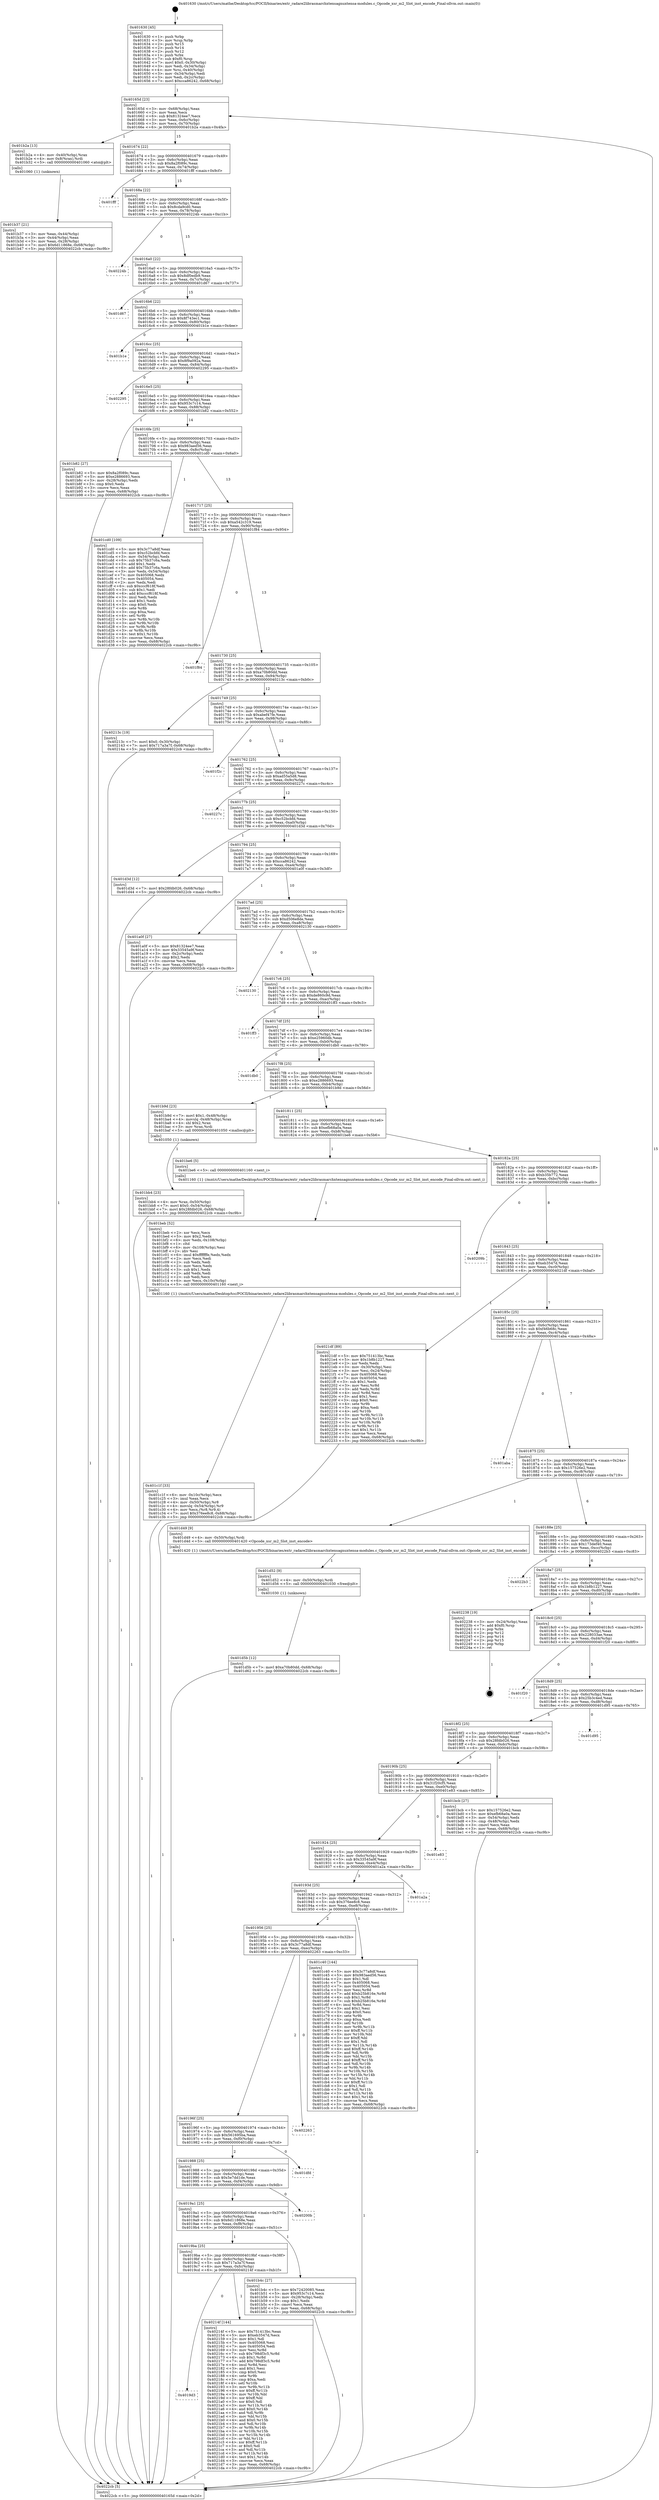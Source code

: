 digraph "0x401630" {
  label = "0x401630 (/mnt/c/Users/mathe/Desktop/tcc/POCII/binaries/extr_radare2librasmarchxtensagnuxtensa-modules.c_Opcode_xsr_m2_Slot_inst_encode_Final-ollvm.out::main(0))"
  labelloc = "t"
  node[shape=record]

  Entry [label="",width=0.3,height=0.3,shape=circle,fillcolor=black,style=filled]
  "0x40165d" [label="{
     0x40165d [23]\l
     | [instrs]\l
     &nbsp;&nbsp;0x40165d \<+3\>: mov -0x68(%rbp),%eax\l
     &nbsp;&nbsp;0x401660 \<+2\>: mov %eax,%ecx\l
     &nbsp;&nbsp;0x401662 \<+6\>: sub $0x81324ee7,%ecx\l
     &nbsp;&nbsp;0x401668 \<+3\>: mov %eax,-0x6c(%rbp)\l
     &nbsp;&nbsp;0x40166b \<+3\>: mov %ecx,-0x70(%rbp)\l
     &nbsp;&nbsp;0x40166e \<+6\>: je 0000000000401b2a \<main+0x4fa\>\l
  }"]
  "0x401b2a" [label="{
     0x401b2a [13]\l
     | [instrs]\l
     &nbsp;&nbsp;0x401b2a \<+4\>: mov -0x40(%rbp),%rax\l
     &nbsp;&nbsp;0x401b2e \<+4\>: mov 0x8(%rax),%rdi\l
     &nbsp;&nbsp;0x401b32 \<+5\>: call 0000000000401060 \<atoi@plt\>\l
     | [calls]\l
     &nbsp;&nbsp;0x401060 \{1\} (unknown)\l
  }"]
  "0x401674" [label="{
     0x401674 [22]\l
     | [instrs]\l
     &nbsp;&nbsp;0x401674 \<+5\>: jmp 0000000000401679 \<main+0x49\>\l
     &nbsp;&nbsp;0x401679 \<+3\>: mov -0x6c(%rbp),%eax\l
     &nbsp;&nbsp;0x40167c \<+5\>: sub $0x8a2f089c,%eax\l
     &nbsp;&nbsp;0x401681 \<+3\>: mov %eax,-0x74(%rbp)\l
     &nbsp;&nbsp;0x401684 \<+6\>: je 0000000000401fff \<main+0x9cf\>\l
  }"]
  Exit [label="",width=0.3,height=0.3,shape=circle,fillcolor=black,style=filled,peripheries=2]
  "0x401fff" [label="{
     0x401fff\l
  }", style=dashed]
  "0x40168a" [label="{
     0x40168a [22]\l
     | [instrs]\l
     &nbsp;&nbsp;0x40168a \<+5\>: jmp 000000000040168f \<main+0x5f\>\l
     &nbsp;&nbsp;0x40168f \<+3\>: mov -0x6c(%rbp),%eax\l
     &nbsp;&nbsp;0x401692 \<+5\>: sub $0x8cda9cd0,%eax\l
     &nbsp;&nbsp;0x401697 \<+3\>: mov %eax,-0x78(%rbp)\l
     &nbsp;&nbsp;0x40169a \<+6\>: je 000000000040224b \<main+0xc1b\>\l
  }"]
  "0x4019d3" [label="{
     0x4019d3\l
  }", style=dashed]
  "0x40224b" [label="{
     0x40224b\l
  }", style=dashed]
  "0x4016a0" [label="{
     0x4016a0 [22]\l
     | [instrs]\l
     &nbsp;&nbsp;0x4016a0 \<+5\>: jmp 00000000004016a5 \<main+0x75\>\l
     &nbsp;&nbsp;0x4016a5 \<+3\>: mov -0x6c(%rbp),%eax\l
     &nbsp;&nbsp;0x4016a8 \<+5\>: sub $0x8df0edb9,%eax\l
     &nbsp;&nbsp;0x4016ad \<+3\>: mov %eax,-0x7c(%rbp)\l
     &nbsp;&nbsp;0x4016b0 \<+6\>: je 0000000000401d67 \<main+0x737\>\l
  }"]
  "0x40214f" [label="{
     0x40214f [144]\l
     | [instrs]\l
     &nbsp;&nbsp;0x40214f \<+5\>: mov $0x751413bc,%eax\l
     &nbsp;&nbsp;0x402154 \<+5\>: mov $0xeb3547d,%ecx\l
     &nbsp;&nbsp;0x402159 \<+2\>: mov $0x1,%dl\l
     &nbsp;&nbsp;0x40215b \<+7\>: mov 0x405068,%esi\l
     &nbsp;&nbsp;0x402162 \<+7\>: mov 0x405054,%edi\l
     &nbsp;&nbsp;0x402169 \<+3\>: mov %esi,%r8d\l
     &nbsp;&nbsp;0x40216c \<+7\>: sub $0x798df3c5,%r8d\l
     &nbsp;&nbsp;0x402173 \<+4\>: sub $0x1,%r8d\l
     &nbsp;&nbsp;0x402177 \<+7\>: add $0x798df3c5,%r8d\l
     &nbsp;&nbsp;0x40217e \<+4\>: imul %r8d,%esi\l
     &nbsp;&nbsp;0x402182 \<+3\>: and $0x1,%esi\l
     &nbsp;&nbsp;0x402185 \<+3\>: cmp $0x0,%esi\l
     &nbsp;&nbsp;0x402188 \<+4\>: sete %r9b\l
     &nbsp;&nbsp;0x40218c \<+3\>: cmp $0xa,%edi\l
     &nbsp;&nbsp;0x40218f \<+4\>: setl %r10b\l
     &nbsp;&nbsp;0x402193 \<+3\>: mov %r9b,%r11b\l
     &nbsp;&nbsp;0x402196 \<+4\>: xor $0xff,%r11b\l
     &nbsp;&nbsp;0x40219a \<+3\>: mov %r10b,%bl\l
     &nbsp;&nbsp;0x40219d \<+3\>: xor $0xff,%bl\l
     &nbsp;&nbsp;0x4021a0 \<+3\>: xor $0x0,%dl\l
     &nbsp;&nbsp;0x4021a3 \<+3\>: mov %r11b,%r14b\l
     &nbsp;&nbsp;0x4021a6 \<+4\>: and $0x0,%r14b\l
     &nbsp;&nbsp;0x4021aa \<+3\>: and %dl,%r9b\l
     &nbsp;&nbsp;0x4021ad \<+3\>: mov %bl,%r15b\l
     &nbsp;&nbsp;0x4021b0 \<+4\>: and $0x0,%r15b\l
     &nbsp;&nbsp;0x4021b4 \<+3\>: and %dl,%r10b\l
     &nbsp;&nbsp;0x4021b7 \<+3\>: or %r9b,%r14b\l
     &nbsp;&nbsp;0x4021ba \<+3\>: or %r10b,%r15b\l
     &nbsp;&nbsp;0x4021bd \<+3\>: xor %r15b,%r14b\l
     &nbsp;&nbsp;0x4021c0 \<+3\>: or %bl,%r11b\l
     &nbsp;&nbsp;0x4021c3 \<+4\>: xor $0xff,%r11b\l
     &nbsp;&nbsp;0x4021c7 \<+3\>: or $0x0,%dl\l
     &nbsp;&nbsp;0x4021ca \<+3\>: and %dl,%r11b\l
     &nbsp;&nbsp;0x4021cd \<+3\>: or %r11b,%r14b\l
     &nbsp;&nbsp;0x4021d0 \<+4\>: test $0x1,%r14b\l
     &nbsp;&nbsp;0x4021d4 \<+3\>: cmovne %ecx,%eax\l
     &nbsp;&nbsp;0x4021d7 \<+3\>: mov %eax,-0x68(%rbp)\l
     &nbsp;&nbsp;0x4021da \<+5\>: jmp 00000000004022cb \<main+0xc9b\>\l
  }"]
  "0x401d67" [label="{
     0x401d67\l
  }", style=dashed]
  "0x4016b6" [label="{
     0x4016b6 [22]\l
     | [instrs]\l
     &nbsp;&nbsp;0x4016b6 \<+5\>: jmp 00000000004016bb \<main+0x8b\>\l
     &nbsp;&nbsp;0x4016bb \<+3\>: mov -0x6c(%rbp),%eax\l
     &nbsp;&nbsp;0x4016be \<+5\>: sub $0x8f743ec1,%eax\l
     &nbsp;&nbsp;0x4016c3 \<+3\>: mov %eax,-0x80(%rbp)\l
     &nbsp;&nbsp;0x4016c6 \<+6\>: je 0000000000401b1e \<main+0x4ee\>\l
  }"]
  "0x401d5b" [label="{
     0x401d5b [12]\l
     | [instrs]\l
     &nbsp;&nbsp;0x401d5b \<+7\>: movl $0xa70b80dd,-0x68(%rbp)\l
     &nbsp;&nbsp;0x401d62 \<+5\>: jmp 00000000004022cb \<main+0xc9b\>\l
  }"]
  "0x401b1e" [label="{
     0x401b1e\l
  }", style=dashed]
  "0x4016cc" [label="{
     0x4016cc [25]\l
     | [instrs]\l
     &nbsp;&nbsp;0x4016cc \<+5\>: jmp 00000000004016d1 \<main+0xa1\>\l
     &nbsp;&nbsp;0x4016d1 \<+3\>: mov -0x6c(%rbp),%eax\l
     &nbsp;&nbsp;0x4016d4 \<+5\>: sub $0x8f9a092a,%eax\l
     &nbsp;&nbsp;0x4016d9 \<+6\>: mov %eax,-0x84(%rbp)\l
     &nbsp;&nbsp;0x4016df \<+6\>: je 0000000000402295 \<main+0xc65\>\l
  }"]
  "0x401d52" [label="{
     0x401d52 [9]\l
     | [instrs]\l
     &nbsp;&nbsp;0x401d52 \<+4\>: mov -0x50(%rbp),%rdi\l
     &nbsp;&nbsp;0x401d56 \<+5\>: call 0000000000401030 \<free@plt\>\l
     | [calls]\l
     &nbsp;&nbsp;0x401030 \{1\} (unknown)\l
  }"]
  "0x402295" [label="{
     0x402295\l
  }", style=dashed]
  "0x4016e5" [label="{
     0x4016e5 [25]\l
     | [instrs]\l
     &nbsp;&nbsp;0x4016e5 \<+5\>: jmp 00000000004016ea \<main+0xba\>\l
     &nbsp;&nbsp;0x4016ea \<+3\>: mov -0x6c(%rbp),%eax\l
     &nbsp;&nbsp;0x4016ed \<+5\>: sub $0x953c7c14,%eax\l
     &nbsp;&nbsp;0x4016f2 \<+6\>: mov %eax,-0x88(%rbp)\l
     &nbsp;&nbsp;0x4016f8 \<+6\>: je 0000000000401b82 \<main+0x552\>\l
  }"]
  "0x401c1f" [label="{
     0x401c1f [33]\l
     | [instrs]\l
     &nbsp;&nbsp;0x401c1f \<+6\>: mov -0x10c(%rbp),%ecx\l
     &nbsp;&nbsp;0x401c25 \<+3\>: imul %eax,%ecx\l
     &nbsp;&nbsp;0x401c28 \<+4\>: mov -0x50(%rbp),%r8\l
     &nbsp;&nbsp;0x401c2c \<+4\>: movslq -0x54(%rbp),%r9\l
     &nbsp;&nbsp;0x401c30 \<+4\>: mov %ecx,(%r8,%r9,4)\l
     &nbsp;&nbsp;0x401c34 \<+7\>: movl $0x376ee8c8,-0x68(%rbp)\l
     &nbsp;&nbsp;0x401c3b \<+5\>: jmp 00000000004022cb \<main+0xc9b\>\l
  }"]
  "0x401b82" [label="{
     0x401b82 [27]\l
     | [instrs]\l
     &nbsp;&nbsp;0x401b82 \<+5\>: mov $0x8a2f089c,%eax\l
     &nbsp;&nbsp;0x401b87 \<+5\>: mov $0xe2886693,%ecx\l
     &nbsp;&nbsp;0x401b8c \<+3\>: mov -0x28(%rbp),%edx\l
     &nbsp;&nbsp;0x401b8f \<+3\>: cmp $0x0,%edx\l
     &nbsp;&nbsp;0x401b92 \<+3\>: cmove %ecx,%eax\l
     &nbsp;&nbsp;0x401b95 \<+3\>: mov %eax,-0x68(%rbp)\l
     &nbsp;&nbsp;0x401b98 \<+5\>: jmp 00000000004022cb \<main+0xc9b\>\l
  }"]
  "0x4016fe" [label="{
     0x4016fe [25]\l
     | [instrs]\l
     &nbsp;&nbsp;0x4016fe \<+5\>: jmp 0000000000401703 \<main+0xd3\>\l
     &nbsp;&nbsp;0x401703 \<+3\>: mov -0x6c(%rbp),%eax\l
     &nbsp;&nbsp;0x401706 \<+5\>: sub $0x983aed56,%eax\l
     &nbsp;&nbsp;0x40170b \<+6\>: mov %eax,-0x8c(%rbp)\l
     &nbsp;&nbsp;0x401711 \<+6\>: je 0000000000401cd0 \<main+0x6a0\>\l
  }"]
  "0x401beb" [label="{
     0x401beb [52]\l
     | [instrs]\l
     &nbsp;&nbsp;0x401beb \<+2\>: xor %ecx,%ecx\l
     &nbsp;&nbsp;0x401bed \<+5\>: mov $0x2,%edx\l
     &nbsp;&nbsp;0x401bf2 \<+6\>: mov %edx,-0x108(%rbp)\l
     &nbsp;&nbsp;0x401bf8 \<+1\>: cltd\l
     &nbsp;&nbsp;0x401bf9 \<+6\>: mov -0x108(%rbp),%esi\l
     &nbsp;&nbsp;0x401bff \<+2\>: idiv %esi\l
     &nbsp;&nbsp;0x401c01 \<+6\>: imul $0xfffffffe,%edx,%edx\l
     &nbsp;&nbsp;0x401c07 \<+2\>: mov %ecx,%edi\l
     &nbsp;&nbsp;0x401c09 \<+2\>: sub %edx,%edi\l
     &nbsp;&nbsp;0x401c0b \<+2\>: mov %ecx,%edx\l
     &nbsp;&nbsp;0x401c0d \<+3\>: sub $0x1,%edx\l
     &nbsp;&nbsp;0x401c10 \<+2\>: add %edx,%edi\l
     &nbsp;&nbsp;0x401c12 \<+2\>: sub %edi,%ecx\l
     &nbsp;&nbsp;0x401c14 \<+6\>: mov %ecx,-0x10c(%rbp)\l
     &nbsp;&nbsp;0x401c1a \<+5\>: call 0000000000401160 \<next_i\>\l
     | [calls]\l
     &nbsp;&nbsp;0x401160 \{1\} (/mnt/c/Users/mathe/Desktop/tcc/POCII/binaries/extr_radare2librasmarchxtensagnuxtensa-modules.c_Opcode_xsr_m2_Slot_inst_encode_Final-ollvm.out::next_i)\l
  }"]
  "0x401cd0" [label="{
     0x401cd0 [109]\l
     | [instrs]\l
     &nbsp;&nbsp;0x401cd0 \<+5\>: mov $0x3c77a8df,%eax\l
     &nbsp;&nbsp;0x401cd5 \<+5\>: mov $0xc52bcbfd,%ecx\l
     &nbsp;&nbsp;0x401cda \<+3\>: mov -0x54(%rbp),%edx\l
     &nbsp;&nbsp;0x401cdd \<+6\>: sub $0x75b37c6a,%edx\l
     &nbsp;&nbsp;0x401ce3 \<+3\>: add $0x1,%edx\l
     &nbsp;&nbsp;0x401ce6 \<+6\>: add $0x75b37c6a,%edx\l
     &nbsp;&nbsp;0x401cec \<+3\>: mov %edx,-0x54(%rbp)\l
     &nbsp;&nbsp;0x401cef \<+7\>: mov 0x405068,%edx\l
     &nbsp;&nbsp;0x401cf6 \<+7\>: mov 0x405054,%esi\l
     &nbsp;&nbsp;0x401cfd \<+2\>: mov %edx,%edi\l
     &nbsp;&nbsp;0x401cff \<+6\>: sub $0xcccf618f,%edi\l
     &nbsp;&nbsp;0x401d05 \<+3\>: sub $0x1,%edi\l
     &nbsp;&nbsp;0x401d08 \<+6\>: add $0xcccf618f,%edi\l
     &nbsp;&nbsp;0x401d0e \<+3\>: imul %edi,%edx\l
     &nbsp;&nbsp;0x401d11 \<+3\>: and $0x1,%edx\l
     &nbsp;&nbsp;0x401d14 \<+3\>: cmp $0x0,%edx\l
     &nbsp;&nbsp;0x401d17 \<+4\>: sete %r8b\l
     &nbsp;&nbsp;0x401d1b \<+3\>: cmp $0xa,%esi\l
     &nbsp;&nbsp;0x401d1e \<+4\>: setl %r9b\l
     &nbsp;&nbsp;0x401d22 \<+3\>: mov %r8b,%r10b\l
     &nbsp;&nbsp;0x401d25 \<+3\>: and %r9b,%r10b\l
     &nbsp;&nbsp;0x401d28 \<+3\>: xor %r9b,%r8b\l
     &nbsp;&nbsp;0x401d2b \<+3\>: or %r8b,%r10b\l
     &nbsp;&nbsp;0x401d2e \<+4\>: test $0x1,%r10b\l
     &nbsp;&nbsp;0x401d32 \<+3\>: cmovne %ecx,%eax\l
     &nbsp;&nbsp;0x401d35 \<+3\>: mov %eax,-0x68(%rbp)\l
     &nbsp;&nbsp;0x401d38 \<+5\>: jmp 00000000004022cb \<main+0xc9b\>\l
  }"]
  "0x401717" [label="{
     0x401717 [25]\l
     | [instrs]\l
     &nbsp;&nbsp;0x401717 \<+5\>: jmp 000000000040171c \<main+0xec\>\l
     &nbsp;&nbsp;0x40171c \<+3\>: mov -0x6c(%rbp),%eax\l
     &nbsp;&nbsp;0x40171f \<+5\>: sub $0xa542c319,%eax\l
     &nbsp;&nbsp;0x401724 \<+6\>: mov %eax,-0x90(%rbp)\l
     &nbsp;&nbsp;0x40172a \<+6\>: je 0000000000401f84 \<main+0x954\>\l
  }"]
  "0x401bb4" [label="{
     0x401bb4 [23]\l
     | [instrs]\l
     &nbsp;&nbsp;0x401bb4 \<+4\>: mov %rax,-0x50(%rbp)\l
     &nbsp;&nbsp;0x401bb8 \<+7\>: movl $0x0,-0x54(%rbp)\l
     &nbsp;&nbsp;0x401bbf \<+7\>: movl $0x28fdb026,-0x68(%rbp)\l
     &nbsp;&nbsp;0x401bc6 \<+5\>: jmp 00000000004022cb \<main+0xc9b\>\l
  }"]
  "0x401f84" [label="{
     0x401f84\l
  }", style=dashed]
  "0x401730" [label="{
     0x401730 [25]\l
     | [instrs]\l
     &nbsp;&nbsp;0x401730 \<+5\>: jmp 0000000000401735 \<main+0x105\>\l
     &nbsp;&nbsp;0x401735 \<+3\>: mov -0x6c(%rbp),%eax\l
     &nbsp;&nbsp;0x401738 \<+5\>: sub $0xa70b80dd,%eax\l
     &nbsp;&nbsp;0x40173d \<+6\>: mov %eax,-0x94(%rbp)\l
     &nbsp;&nbsp;0x401743 \<+6\>: je 000000000040213c \<main+0xb0c\>\l
  }"]
  "0x4019ba" [label="{
     0x4019ba [25]\l
     | [instrs]\l
     &nbsp;&nbsp;0x4019ba \<+5\>: jmp 00000000004019bf \<main+0x38f\>\l
     &nbsp;&nbsp;0x4019bf \<+3\>: mov -0x6c(%rbp),%eax\l
     &nbsp;&nbsp;0x4019c2 \<+5\>: sub $0x717a3a7f,%eax\l
     &nbsp;&nbsp;0x4019c7 \<+6\>: mov %eax,-0xfc(%rbp)\l
     &nbsp;&nbsp;0x4019cd \<+6\>: je 000000000040214f \<main+0xb1f\>\l
  }"]
  "0x40213c" [label="{
     0x40213c [19]\l
     | [instrs]\l
     &nbsp;&nbsp;0x40213c \<+7\>: movl $0x0,-0x30(%rbp)\l
     &nbsp;&nbsp;0x402143 \<+7\>: movl $0x717a3a7f,-0x68(%rbp)\l
     &nbsp;&nbsp;0x40214a \<+5\>: jmp 00000000004022cb \<main+0xc9b\>\l
  }"]
  "0x401749" [label="{
     0x401749 [25]\l
     | [instrs]\l
     &nbsp;&nbsp;0x401749 \<+5\>: jmp 000000000040174e \<main+0x11e\>\l
     &nbsp;&nbsp;0x40174e \<+3\>: mov -0x6c(%rbp),%eax\l
     &nbsp;&nbsp;0x401751 \<+5\>: sub $0xabef47fe,%eax\l
     &nbsp;&nbsp;0x401756 \<+6\>: mov %eax,-0x98(%rbp)\l
     &nbsp;&nbsp;0x40175c \<+6\>: je 0000000000401f2c \<main+0x8fc\>\l
  }"]
  "0x401b4c" [label="{
     0x401b4c [27]\l
     | [instrs]\l
     &nbsp;&nbsp;0x401b4c \<+5\>: mov $0x72420085,%eax\l
     &nbsp;&nbsp;0x401b51 \<+5\>: mov $0x953c7c14,%ecx\l
     &nbsp;&nbsp;0x401b56 \<+3\>: mov -0x28(%rbp),%edx\l
     &nbsp;&nbsp;0x401b59 \<+3\>: cmp $0x1,%edx\l
     &nbsp;&nbsp;0x401b5c \<+3\>: cmovl %ecx,%eax\l
     &nbsp;&nbsp;0x401b5f \<+3\>: mov %eax,-0x68(%rbp)\l
     &nbsp;&nbsp;0x401b62 \<+5\>: jmp 00000000004022cb \<main+0xc9b\>\l
  }"]
  "0x401f2c" [label="{
     0x401f2c\l
  }", style=dashed]
  "0x401762" [label="{
     0x401762 [25]\l
     | [instrs]\l
     &nbsp;&nbsp;0x401762 \<+5\>: jmp 0000000000401767 \<main+0x137\>\l
     &nbsp;&nbsp;0x401767 \<+3\>: mov -0x6c(%rbp),%eax\l
     &nbsp;&nbsp;0x40176a \<+5\>: sub $0xad55a5d8,%eax\l
     &nbsp;&nbsp;0x40176f \<+6\>: mov %eax,-0x9c(%rbp)\l
     &nbsp;&nbsp;0x401775 \<+6\>: je 000000000040227c \<main+0xc4c\>\l
  }"]
  "0x4019a1" [label="{
     0x4019a1 [25]\l
     | [instrs]\l
     &nbsp;&nbsp;0x4019a1 \<+5\>: jmp 00000000004019a6 \<main+0x376\>\l
     &nbsp;&nbsp;0x4019a6 \<+3\>: mov -0x6c(%rbp),%eax\l
     &nbsp;&nbsp;0x4019a9 \<+5\>: sub $0x6d11868e,%eax\l
     &nbsp;&nbsp;0x4019ae \<+6\>: mov %eax,-0xf8(%rbp)\l
     &nbsp;&nbsp;0x4019b4 \<+6\>: je 0000000000401b4c \<main+0x51c\>\l
  }"]
  "0x40227c" [label="{
     0x40227c\l
  }", style=dashed]
  "0x40177b" [label="{
     0x40177b [25]\l
     | [instrs]\l
     &nbsp;&nbsp;0x40177b \<+5\>: jmp 0000000000401780 \<main+0x150\>\l
     &nbsp;&nbsp;0x401780 \<+3\>: mov -0x6c(%rbp),%eax\l
     &nbsp;&nbsp;0x401783 \<+5\>: sub $0xc52bcbfd,%eax\l
     &nbsp;&nbsp;0x401788 \<+6\>: mov %eax,-0xa0(%rbp)\l
     &nbsp;&nbsp;0x40178e \<+6\>: je 0000000000401d3d \<main+0x70d\>\l
  }"]
  "0x40200b" [label="{
     0x40200b\l
  }", style=dashed]
  "0x401d3d" [label="{
     0x401d3d [12]\l
     | [instrs]\l
     &nbsp;&nbsp;0x401d3d \<+7\>: movl $0x28fdb026,-0x68(%rbp)\l
     &nbsp;&nbsp;0x401d44 \<+5\>: jmp 00000000004022cb \<main+0xc9b\>\l
  }"]
  "0x401794" [label="{
     0x401794 [25]\l
     | [instrs]\l
     &nbsp;&nbsp;0x401794 \<+5\>: jmp 0000000000401799 \<main+0x169\>\l
     &nbsp;&nbsp;0x401799 \<+3\>: mov -0x6c(%rbp),%eax\l
     &nbsp;&nbsp;0x40179c \<+5\>: sub $0xcca86242,%eax\l
     &nbsp;&nbsp;0x4017a1 \<+6\>: mov %eax,-0xa4(%rbp)\l
     &nbsp;&nbsp;0x4017a7 \<+6\>: je 0000000000401a0f \<main+0x3df\>\l
  }"]
  "0x401988" [label="{
     0x401988 [25]\l
     | [instrs]\l
     &nbsp;&nbsp;0x401988 \<+5\>: jmp 000000000040198d \<main+0x35d\>\l
     &nbsp;&nbsp;0x40198d \<+3\>: mov -0x6c(%rbp),%eax\l
     &nbsp;&nbsp;0x401990 \<+5\>: sub $0x5e7dd1de,%eax\l
     &nbsp;&nbsp;0x401995 \<+6\>: mov %eax,-0xf4(%rbp)\l
     &nbsp;&nbsp;0x40199b \<+6\>: je 000000000040200b \<main+0x9db\>\l
  }"]
  "0x401a0f" [label="{
     0x401a0f [27]\l
     | [instrs]\l
     &nbsp;&nbsp;0x401a0f \<+5\>: mov $0x81324ee7,%eax\l
     &nbsp;&nbsp;0x401a14 \<+5\>: mov $0x33545a9f,%ecx\l
     &nbsp;&nbsp;0x401a19 \<+3\>: mov -0x2c(%rbp),%edx\l
     &nbsp;&nbsp;0x401a1c \<+3\>: cmp $0x2,%edx\l
     &nbsp;&nbsp;0x401a1f \<+3\>: cmovne %ecx,%eax\l
     &nbsp;&nbsp;0x401a22 \<+3\>: mov %eax,-0x68(%rbp)\l
     &nbsp;&nbsp;0x401a25 \<+5\>: jmp 00000000004022cb \<main+0xc9b\>\l
  }"]
  "0x4017ad" [label="{
     0x4017ad [25]\l
     | [instrs]\l
     &nbsp;&nbsp;0x4017ad \<+5\>: jmp 00000000004017b2 \<main+0x182\>\l
     &nbsp;&nbsp;0x4017b2 \<+3\>: mov -0x6c(%rbp),%eax\l
     &nbsp;&nbsp;0x4017b5 \<+5\>: sub $0xd506e8de,%eax\l
     &nbsp;&nbsp;0x4017ba \<+6\>: mov %eax,-0xa8(%rbp)\l
     &nbsp;&nbsp;0x4017c0 \<+6\>: je 0000000000402130 \<main+0xb00\>\l
  }"]
  "0x4022cb" [label="{
     0x4022cb [5]\l
     | [instrs]\l
     &nbsp;&nbsp;0x4022cb \<+5\>: jmp 000000000040165d \<main+0x2d\>\l
  }"]
  "0x401630" [label="{
     0x401630 [45]\l
     | [instrs]\l
     &nbsp;&nbsp;0x401630 \<+1\>: push %rbp\l
     &nbsp;&nbsp;0x401631 \<+3\>: mov %rsp,%rbp\l
     &nbsp;&nbsp;0x401634 \<+2\>: push %r15\l
     &nbsp;&nbsp;0x401636 \<+2\>: push %r14\l
     &nbsp;&nbsp;0x401638 \<+2\>: push %r12\l
     &nbsp;&nbsp;0x40163a \<+1\>: push %rbx\l
     &nbsp;&nbsp;0x40163b \<+7\>: sub $0xf0,%rsp\l
     &nbsp;&nbsp;0x401642 \<+7\>: movl $0x0,-0x30(%rbp)\l
     &nbsp;&nbsp;0x401649 \<+3\>: mov %edi,-0x34(%rbp)\l
     &nbsp;&nbsp;0x40164c \<+4\>: mov %rsi,-0x40(%rbp)\l
     &nbsp;&nbsp;0x401650 \<+3\>: mov -0x34(%rbp),%edi\l
     &nbsp;&nbsp;0x401653 \<+3\>: mov %edi,-0x2c(%rbp)\l
     &nbsp;&nbsp;0x401656 \<+7\>: movl $0xcca86242,-0x68(%rbp)\l
  }"]
  "0x401b37" [label="{
     0x401b37 [21]\l
     | [instrs]\l
     &nbsp;&nbsp;0x401b37 \<+3\>: mov %eax,-0x44(%rbp)\l
     &nbsp;&nbsp;0x401b3a \<+3\>: mov -0x44(%rbp),%eax\l
     &nbsp;&nbsp;0x401b3d \<+3\>: mov %eax,-0x28(%rbp)\l
     &nbsp;&nbsp;0x401b40 \<+7\>: movl $0x6d11868e,-0x68(%rbp)\l
     &nbsp;&nbsp;0x401b47 \<+5\>: jmp 00000000004022cb \<main+0xc9b\>\l
  }"]
  "0x401dfd" [label="{
     0x401dfd\l
  }", style=dashed]
  "0x402130" [label="{
     0x402130\l
  }", style=dashed]
  "0x4017c6" [label="{
     0x4017c6 [25]\l
     | [instrs]\l
     &nbsp;&nbsp;0x4017c6 \<+5\>: jmp 00000000004017cb \<main+0x19b\>\l
     &nbsp;&nbsp;0x4017cb \<+3\>: mov -0x6c(%rbp),%eax\l
     &nbsp;&nbsp;0x4017ce \<+5\>: sub $0xde860c9d,%eax\l
     &nbsp;&nbsp;0x4017d3 \<+6\>: mov %eax,-0xac(%rbp)\l
     &nbsp;&nbsp;0x4017d9 \<+6\>: je 0000000000401ff3 \<main+0x9c3\>\l
  }"]
  "0x40196f" [label="{
     0x40196f [25]\l
     | [instrs]\l
     &nbsp;&nbsp;0x40196f \<+5\>: jmp 0000000000401974 \<main+0x344\>\l
     &nbsp;&nbsp;0x401974 \<+3\>: mov -0x6c(%rbp),%eax\l
     &nbsp;&nbsp;0x401977 \<+5\>: sub $0x561695ba,%eax\l
     &nbsp;&nbsp;0x40197c \<+6\>: mov %eax,-0xf0(%rbp)\l
     &nbsp;&nbsp;0x401982 \<+6\>: je 0000000000401dfd \<main+0x7cd\>\l
  }"]
  "0x401ff3" [label="{
     0x401ff3\l
  }", style=dashed]
  "0x4017df" [label="{
     0x4017df [25]\l
     | [instrs]\l
     &nbsp;&nbsp;0x4017df \<+5\>: jmp 00000000004017e4 \<main+0x1b4\>\l
     &nbsp;&nbsp;0x4017e4 \<+3\>: mov -0x6c(%rbp),%eax\l
     &nbsp;&nbsp;0x4017e7 \<+5\>: sub $0xe25960db,%eax\l
     &nbsp;&nbsp;0x4017ec \<+6\>: mov %eax,-0xb0(%rbp)\l
     &nbsp;&nbsp;0x4017f2 \<+6\>: je 0000000000401db0 \<main+0x780\>\l
  }"]
  "0x402263" [label="{
     0x402263\l
  }", style=dashed]
  "0x401db0" [label="{
     0x401db0\l
  }", style=dashed]
  "0x4017f8" [label="{
     0x4017f8 [25]\l
     | [instrs]\l
     &nbsp;&nbsp;0x4017f8 \<+5\>: jmp 00000000004017fd \<main+0x1cd\>\l
     &nbsp;&nbsp;0x4017fd \<+3\>: mov -0x6c(%rbp),%eax\l
     &nbsp;&nbsp;0x401800 \<+5\>: sub $0xe2886693,%eax\l
     &nbsp;&nbsp;0x401805 \<+6\>: mov %eax,-0xb4(%rbp)\l
     &nbsp;&nbsp;0x40180b \<+6\>: je 0000000000401b9d \<main+0x56d\>\l
  }"]
  "0x401956" [label="{
     0x401956 [25]\l
     | [instrs]\l
     &nbsp;&nbsp;0x401956 \<+5\>: jmp 000000000040195b \<main+0x32b\>\l
     &nbsp;&nbsp;0x40195b \<+3\>: mov -0x6c(%rbp),%eax\l
     &nbsp;&nbsp;0x40195e \<+5\>: sub $0x3c77a8df,%eax\l
     &nbsp;&nbsp;0x401963 \<+6\>: mov %eax,-0xec(%rbp)\l
     &nbsp;&nbsp;0x401969 \<+6\>: je 0000000000402263 \<main+0xc33\>\l
  }"]
  "0x401b9d" [label="{
     0x401b9d [23]\l
     | [instrs]\l
     &nbsp;&nbsp;0x401b9d \<+7\>: movl $0x1,-0x48(%rbp)\l
     &nbsp;&nbsp;0x401ba4 \<+4\>: movslq -0x48(%rbp),%rax\l
     &nbsp;&nbsp;0x401ba8 \<+4\>: shl $0x2,%rax\l
     &nbsp;&nbsp;0x401bac \<+3\>: mov %rax,%rdi\l
     &nbsp;&nbsp;0x401baf \<+5\>: call 0000000000401050 \<malloc@plt\>\l
     | [calls]\l
     &nbsp;&nbsp;0x401050 \{1\} (unknown)\l
  }"]
  "0x401811" [label="{
     0x401811 [25]\l
     | [instrs]\l
     &nbsp;&nbsp;0x401811 \<+5\>: jmp 0000000000401816 \<main+0x1e6\>\l
     &nbsp;&nbsp;0x401816 \<+3\>: mov -0x6c(%rbp),%eax\l
     &nbsp;&nbsp;0x401819 \<+5\>: sub $0xefb68a0a,%eax\l
     &nbsp;&nbsp;0x40181e \<+6\>: mov %eax,-0xb8(%rbp)\l
     &nbsp;&nbsp;0x401824 \<+6\>: je 0000000000401be6 \<main+0x5b6\>\l
  }"]
  "0x401c40" [label="{
     0x401c40 [144]\l
     | [instrs]\l
     &nbsp;&nbsp;0x401c40 \<+5\>: mov $0x3c77a8df,%eax\l
     &nbsp;&nbsp;0x401c45 \<+5\>: mov $0x983aed56,%ecx\l
     &nbsp;&nbsp;0x401c4a \<+2\>: mov $0x1,%dl\l
     &nbsp;&nbsp;0x401c4c \<+7\>: mov 0x405068,%esi\l
     &nbsp;&nbsp;0x401c53 \<+7\>: mov 0x405054,%edi\l
     &nbsp;&nbsp;0x401c5a \<+3\>: mov %esi,%r8d\l
     &nbsp;&nbsp;0x401c5d \<+7\>: add $0xb25b816e,%r8d\l
     &nbsp;&nbsp;0x401c64 \<+4\>: sub $0x1,%r8d\l
     &nbsp;&nbsp;0x401c68 \<+7\>: sub $0xb25b816e,%r8d\l
     &nbsp;&nbsp;0x401c6f \<+4\>: imul %r8d,%esi\l
     &nbsp;&nbsp;0x401c73 \<+3\>: and $0x1,%esi\l
     &nbsp;&nbsp;0x401c76 \<+3\>: cmp $0x0,%esi\l
     &nbsp;&nbsp;0x401c79 \<+4\>: sete %r9b\l
     &nbsp;&nbsp;0x401c7d \<+3\>: cmp $0xa,%edi\l
     &nbsp;&nbsp;0x401c80 \<+4\>: setl %r10b\l
     &nbsp;&nbsp;0x401c84 \<+3\>: mov %r9b,%r11b\l
     &nbsp;&nbsp;0x401c87 \<+4\>: xor $0xff,%r11b\l
     &nbsp;&nbsp;0x401c8b \<+3\>: mov %r10b,%bl\l
     &nbsp;&nbsp;0x401c8e \<+3\>: xor $0xff,%bl\l
     &nbsp;&nbsp;0x401c91 \<+3\>: xor $0x1,%dl\l
     &nbsp;&nbsp;0x401c94 \<+3\>: mov %r11b,%r14b\l
     &nbsp;&nbsp;0x401c97 \<+4\>: and $0xff,%r14b\l
     &nbsp;&nbsp;0x401c9b \<+3\>: and %dl,%r9b\l
     &nbsp;&nbsp;0x401c9e \<+3\>: mov %bl,%r15b\l
     &nbsp;&nbsp;0x401ca1 \<+4\>: and $0xff,%r15b\l
     &nbsp;&nbsp;0x401ca5 \<+3\>: and %dl,%r10b\l
     &nbsp;&nbsp;0x401ca8 \<+3\>: or %r9b,%r14b\l
     &nbsp;&nbsp;0x401cab \<+3\>: or %r10b,%r15b\l
     &nbsp;&nbsp;0x401cae \<+3\>: xor %r15b,%r14b\l
     &nbsp;&nbsp;0x401cb1 \<+3\>: or %bl,%r11b\l
     &nbsp;&nbsp;0x401cb4 \<+4\>: xor $0xff,%r11b\l
     &nbsp;&nbsp;0x401cb8 \<+3\>: or $0x1,%dl\l
     &nbsp;&nbsp;0x401cbb \<+3\>: and %dl,%r11b\l
     &nbsp;&nbsp;0x401cbe \<+3\>: or %r11b,%r14b\l
     &nbsp;&nbsp;0x401cc1 \<+4\>: test $0x1,%r14b\l
     &nbsp;&nbsp;0x401cc5 \<+3\>: cmovne %ecx,%eax\l
     &nbsp;&nbsp;0x401cc8 \<+3\>: mov %eax,-0x68(%rbp)\l
     &nbsp;&nbsp;0x401ccb \<+5\>: jmp 00000000004022cb \<main+0xc9b\>\l
  }"]
  "0x401be6" [label="{
     0x401be6 [5]\l
     | [instrs]\l
     &nbsp;&nbsp;0x401be6 \<+5\>: call 0000000000401160 \<next_i\>\l
     | [calls]\l
     &nbsp;&nbsp;0x401160 \{1\} (/mnt/c/Users/mathe/Desktop/tcc/POCII/binaries/extr_radare2librasmarchxtensagnuxtensa-modules.c_Opcode_xsr_m2_Slot_inst_encode_Final-ollvm.out::next_i)\l
  }"]
  "0x40182a" [label="{
     0x40182a [25]\l
     | [instrs]\l
     &nbsp;&nbsp;0x40182a \<+5\>: jmp 000000000040182f \<main+0x1ff\>\l
     &nbsp;&nbsp;0x40182f \<+3\>: mov -0x6c(%rbp),%eax\l
     &nbsp;&nbsp;0x401832 \<+5\>: sub $0xb35b772,%eax\l
     &nbsp;&nbsp;0x401837 \<+6\>: mov %eax,-0xbc(%rbp)\l
     &nbsp;&nbsp;0x40183d \<+6\>: je 000000000040209b \<main+0xa6b\>\l
  }"]
  "0x40193d" [label="{
     0x40193d [25]\l
     | [instrs]\l
     &nbsp;&nbsp;0x40193d \<+5\>: jmp 0000000000401942 \<main+0x312\>\l
     &nbsp;&nbsp;0x401942 \<+3\>: mov -0x6c(%rbp),%eax\l
     &nbsp;&nbsp;0x401945 \<+5\>: sub $0x376ee8c8,%eax\l
     &nbsp;&nbsp;0x40194a \<+6\>: mov %eax,-0xe8(%rbp)\l
     &nbsp;&nbsp;0x401950 \<+6\>: je 0000000000401c40 \<main+0x610\>\l
  }"]
  "0x40209b" [label="{
     0x40209b\l
  }", style=dashed]
  "0x401843" [label="{
     0x401843 [25]\l
     | [instrs]\l
     &nbsp;&nbsp;0x401843 \<+5\>: jmp 0000000000401848 \<main+0x218\>\l
     &nbsp;&nbsp;0x401848 \<+3\>: mov -0x6c(%rbp),%eax\l
     &nbsp;&nbsp;0x40184b \<+5\>: sub $0xeb3547d,%eax\l
     &nbsp;&nbsp;0x401850 \<+6\>: mov %eax,-0xc0(%rbp)\l
     &nbsp;&nbsp;0x401856 \<+6\>: je 00000000004021df \<main+0xbaf\>\l
  }"]
  "0x401a2a" [label="{
     0x401a2a\l
  }", style=dashed]
  "0x4021df" [label="{
     0x4021df [89]\l
     | [instrs]\l
     &nbsp;&nbsp;0x4021df \<+5\>: mov $0x751413bc,%eax\l
     &nbsp;&nbsp;0x4021e4 \<+5\>: mov $0x1b8b1227,%ecx\l
     &nbsp;&nbsp;0x4021e9 \<+2\>: xor %edx,%edx\l
     &nbsp;&nbsp;0x4021eb \<+3\>: mov -0x30(%rbp),%esi\l
     &nbsp;&nbsp;0x4021ee \<+3\>: mov %esi,-0x24(%rbp)\l
     &nbsp;&nbsp;0x4021f1 \<+7\>: mov 0x405068,%esi\l
     &nbsp;&nbsp;0x4021f8 \<+7\>: mov 0x405054,%edi\l
     &nbsp;&nbsp;0x4021ff \<+3\>: sub $0x1,%edx\l
     &nbsp;&nbsp;0x402202 \<+3\>: mov %esi,%r8d\l
     &nbsp;&nbsp;0x402205 \<+3\>: add %edx,%r8d\l
     &nbsp;&nbsp;0x402208 \<+4\>: imul %r8d,%esi\l
     &nbsp;&nbsp;0x40220c \<+3\>: and $0x1,%esi\l
     &nbsp;&nbsp;0x40220f \<+3\>: cmp $0x0,%esi\l
     &nbsp;&nbsp;0x402212 \<+4\>: sete %r9b\l
     &nbsp;&nbsp;0x402216 \<+3\>: cmp $0xa,%edi\l
     &nbsp;&nbsp;0x402219 \<+4\>: setl %r10b\l
     &nbsp;&nbsp;0x40221d \<+3\>: mov %r9b,%r11b\l
     &nbsp;&nbsp;0x402220 \<+3\>: and %r10b,%r11b\l
     &nbsp;&nbsp;0x402223 \<+3\>: xor %r10b,%r9b\l
     &nbsp;&nbsp;0x402226 \<+3\>: or %r9b,%r11b\l
     &nbsp;&nbsp;0x402229 \<+4\>: test $0x1,%r11b\l
     &nbsp;&nbsp;0x40222d \<+3\>: cmovne %ecx,%eax\l
     &nbsp;&nbsp;0x402230 \<+3\>: mov %eax,-0x68(%rbp)\l
     &nbsp;&nbsp;0x402233 \<+5\>: jmp 00000000004022cb \<main+0xc9b\>\l
  }"]
  "0x40185c" [label="{
     0x40185c [25]\l
     | [instrs]\l
     &nbsp;&nbsp;0x40185c \<+5\>: jmp 0000000000401861 \<main+0x231\>\l
     &nbsp;&nbsp;0x401861 \<+3\>: mov -0x6c(%rbp),%eax\l
     &nbsp;&nbsp;0x401864 \<+5\>: sub $0xf46b68c,%eax\l
     &nbsp;&nbsp;0x401869 \<+6\>: mov %eax,-0xc4(%rbp)\l
     &nbsp;&nbsp;0x40186f \<+6\>: je 0000000000401aba \<main+0x48a\>\l
  }"]
  "0x401924" [label="{
     0x401924 [25]\l
     | [instrs]\l
     &nbsp;&nbsp;0x401924 \<+5\>: jmp 0000000000401929 \<main+0x2f9\>\l
     &nbsp;&nbsp;0x401929 \<+3\>: mov -0x6c(%rbp),%eax\l
     &nbsp;&nbsp;0x40192c \<+5\>: sub $0x33545a9f,%eax\l
     &nbsp;&nbsp;0x401931 \<+6\>: mov %eax,-0xe4(%rbp)\l
     &nbsp;&nbsp;0x401937 \<+6\>: je 0000000000401a2a \<main+0x3fa\>\l
  }"]
  "0x401aba" [label="{
     0x401aba\l
  }", style=dashed]
  "0x401875" [label="{
     0x401875 [25]\l
     | [instrs]\l
     &nbsp;&nbsp;0x401875 \<+5\>: jmp 000000000040187a \<main+0x24a\>\l
     &nbsp;&nbsp;0x40187a \<+3\>: mov -0x6c(%rbp),%eax\l
     &nbsp;&nbsp;0x40187d \<+5\>: sub $0x157526e2,%eax\l
     &nbsp;&nbsp;0x401882 \<+6\>: mov %eax,-0xc8(%rbp)\l
     &nbsp;&nbsp;0x401888 \<+6\>: je 0000000000401d49 \<main+0x719\>\l
  }"]
  "0x401e83" [label="{
     0x401e83\l
  }", style=dashed]
  "0x401d49" [label="{
     0x401d49 [9]\l
     | [instrs]\l
     &nbsp;&nbsp;0x401d49 \<+4\>: mov -0x50(%rbp),%rdi\l
     &nbsp;&nbsp;0x401d4d \<+5\>: call 0000000000401420 \<Opcode_xsr_m2_Slot_inst_encode\>\l
     | [calls]\l
     &nbsp;&nbsp;0x401420 \{1\} (/mnt/c/Users/mathe/Desktop/tcc/POCII/binaries/extr_radare2librasmarchxtensagnuxtensa-modules.c_Opcode_xsr_m2_Slot_inst_encode_Final-ollvm.out::Opcode_xsr_m2_Slot_inst_encode)\l
  }"]
  "0x40188e" [label="{
     0x40188e [25]\l
     | [instrs]\l
     &nbsp;&nbsp;0x40188e \<+5\>: jmp 0000000000401893 \<main+0x263\>\l
     &nbsp;&nbsp;0x401893 \<+3\>: mov -0x6c(%rbp),%eax\l
     &nbsp;&nbsp;0x401896 \<+5\>: sub $0x173def40,%eax\l
     &nbsp;&nbsp;0x40189b \<+6\>: mov %eax,-0xcc(%rbp)\l
     &nbsp;&nbsp;0x4018a1 \<+6\>: je 00000000004022b3 \<main+0xc83\>\l
  }"]
  "0x40190b" [label="{
     0x40190b [25]\l
     | [instrs]\l
     &nbsp;&nbsp;0x40190b \<+5\>: jmp 0000000000401910 \<main+0x2e0\>\l
     &nbsp;&nbsp;0x401910 \<+3\>: mov -0x6c(%rbp),%eax\l
     &nbsp;&nbsp;0x401913 \<+5\>: sub $0x31f20cf5,%eax\l
     &nbsp;&nbsp;0x401918 \<+6\>: mov %eax,-0xe0(%rbp)\l
     &nbsp;&nbsp;0x40191e \<+6\>: je 0000000000401e83 \<main+0x853\>\l
  }"]
  "0x4022b3" [label="{
     0x4022b3\l
  }", style=dashed]
  "0x4018a7" [label="{
     0x4018a7 [25]\l
     | [instrs]\l
     &nbsp;&nbsp;0x4018a7 \<+5\>: jmp 00000000004018ac \<main+0x27c\>\l
     &nbsp;&nbsp;0x4018ac \<+3\>: mov -0x6c(%rbp),%eax\l
     &nbsp;&nbsp;0x4018af \<+5\>: sub $0x1b8b1227,%eax\l
     &nbsp;&nbsp;0x4018b4 \<+6\>: mov %eax,-0xd0(%rbp)\l
     &nbsp;&nbsp;0x4018ba \<+6\>: je 0000000000402238 \<main+0xc08\>\l
  }"]
  "0x401bcb" [label="{
     0x401bcb [27]\l
     | [instrs]\l
     &nbsp;&nbsp;0x401bcb \<+5\>: mov $0x157526e2,%eax\l
     &nbsp;&nbsp;0x401bd0 \<+5\>: mov $0xefb68a0a,%ecx\l
     &nbsp;&nbsp;0x401bd5 \<+3\>: mov -0x54(%rbp),%edx\l
     &nbsp;&nbsp;0x401bd8 \<+3\>: cmp -0x48(%rbp),%edx\l
     &nbsp;&nbsp;0x401bdb \<+3\>: cmovl %ecx,%eax\l
     &nbsp;&nbsp;0x401bde \<+3\>: mov %eax,-0x68(%rbp)\l
     &nbsp;&nbsp;0x401be1 \<+5\>: jmp 00000000004022cb \<main+0xc9b\>\l
  }"]
  "0x402238" [label="{
     0x402238 [19]\l
     | [instrs]\l
     &nbsp;&nbsp;0x402238 \<+3\>: mov -0x24(%rbp),%eax\l
     &nbsp;&nbsp;0x40223b \<+7\>: add $0xf0,%rsp\l
     &nbsp;&nbsp;0x402242 \<+1\>: pop %rbx\l
     &nbsp;&nbsp;0x402243 \<+2\>: pop %r12\l
     &nbsp;&nbsp;0x402245 \<+2\>: pop %r14\l
     &nbsp;&nbsp;0x402247 \<+2\>: pop %r15\l
     &nbsp;&nbsp;0x402249 \<+1\>: pop %rbp\l
     &nbsp;&nbsp;0x40224a \<+1\>: ret\l
  }"]
  "0x4018c0" [label="{
     0x4018c0 [25]\l
     | [instrs]\l
     &nbsp;&nbsp;0x4018c0 \<+5\>: jmp 00000000004018c5 \<main+0x295\>\l
     &nbsp;&nbsp;0x4018c5 \<+3\>: mov -0x6c(%rbp),%eax\l
     &nbsp;&nbsp;0x4018c8 \<+5\>: sub $0x228033ae,%eax\l
     &nbsp;&nbsp;0x4018cd \<+6\>: mov %eax,-0xd4(%rbp)\l
     &nbsp;&nbsp;0x4018d3 \<+6\>: je 0000000000401f20 \<main+0x8f0\>\l
  }"]
  "0x4018f2" [label="{
     0x4018f2 [25]\l
     | [instrs]\l
     &nbsp;&nbsp;0x4018f2 \<+5\>: jmp 00000000004018f7 \<main+0x2c7\>\l
     &nbsp;&nbsp;0x4018f7 \<+3\>: mov -0x6c(%rbp),%eax\l
     &nbsp;&nbsp;0x4018fa \<+5\>: sub $0x28fdb026,%eax\l
     &nbsp;&nbsp;0x4018ff \<+6\>: mov %eax,-0xdc(%rbp)\l
     &nbsp;&nbsp;0x401905 \<+6\>: je 0000000000401bcb \<main+0x59b\>\l
  }"]
  "0x401f20" [label="{
     0x401f20\l
  }", style=dashed]
  "0x4018d9" [label="{
     0x4018d9 [25]\l
     | [instrs]\l
     &nbsp;&nbsp;0x4018d9 \<+5\>: jmp 00000000004018de \<main+0x2ae\>\l
     &nbsp;&nbsp;0x4018de \<+3\>: mov -0x6c(%rbp),%eax\l
     &nbsp;&nbsp;0x4018e1 \<+5\>: sub $0x25b3c4ed,%eax\l
     &nbsp;&nbsp;0x4018e6 \<+6\>: mov %eax,-0xd8(%rbp)\l
     &nbsp;&nbsp;0x4018ec \<+6\>: je 0000000000401d95 \<main+0x765\>\l
  }"]
  "0x401d95" [label="{
     0x401d95\l
  }", style=dashed]
  Entry -> "0x401630" [label=" 1"]
  "0x40165d" -> "0x401b2a" [label=" 1"]
  "0x40165d" -> "0x401674" [label=" 15"]
  "0x402238" -> Exit [label=" 1"]
  "0x401674" -> "0x401fff" [label=" 0"]
  "0x401674" -> "0x40168a" [label=" 15"]
  "0x4021df" -> "0x4022cb" [label=" 1"]
  "0x40168a" -> "0x40224b" [label=" 0"]
  "0x40168a" -> "0x4016a0" [label=" 15"]
  "0x40214f" -> "0x4022cb" [label=" 1"]
  "0x4016a0" -> "0x401d67" [label=" 0"]
  "0x4016a0" -> "0x4016b6" [label=" 15"]
  "0x4019ba" -> "0x4019d3" [label=" 0"]
  "0x4016b6" -> "0x401b1e" [label=" 0"]
  "0x4016b6" -> "0x4016cc" [label=" 15"]
  "0x4019ba" -> "0x40214f" [label=" 1"]
  "0x4016cc" -> "0x402295" [label=" 0"]
  "0x4016cc" -> "0x4016e5" [label=" 15"]
  "0x40213c" -> "0x4022cb" [label=" 1"]
  "0x4016e5" -> "0x401b82" [label=" 1"]
  "0x4016e5" -> "0x4016fe" [label=" 14"]
  "0x401d5b" -> "0x4022cb" [label=" 1"]
  "0x4016fe" -> "0x401cd0" [label=" 1"]
  "0x4016fe" -> "0x401717" [label=" 13"]
  "0x401d52" -> "0x401d5b" [label=" 1"]
  "0x401717" -> "0x401f84" [label=" 0"]
  "0x401717" -> "0x401730" [label=" 13"]
  "0x401d49" -> "0x401d52" [label=" 1"]
  "0x401730" -> "0x40213c" [label=" 1"]
  "0x401730" -> "0x401749" [label=" 12"]
  "0x401d3d" -> "0x4022cb" [label=" 1"]
  "0x401749" -> "0x401f2c" [label=" 0"]
  "0x401749" -> "0x401762" [label=" 12"]
  "0x401cd0" -> "0x4022cb" [label=" 1"]
  "0x401762" -> "0x40227c" [label=" 0"]
  "0x401762" -> "0x40177b" [label=" 12"]
  "0x401c1f" -> "0x4022cb" [label=" 1"]
  "0x40177b" -> "0x401d3d" [label=" 1"]
  "0x40177b" -> "0x401794" [label=" 11"]
  "0x401beb" -> "0x401c1f" [label=" 1"]
  "0x401794" -> "0x401a0f" [label=" 1"]
  "0x401794" -> "0x4017ad" [label=" 10"]
  "0x401a0f" -> "0x4022cb" [label=" 1"]
  "0x401630" -> "0x40165d" [label=" 1"]
  "0x4022cb" -> "0x40165d" [label=" 15"]
  "0x401b2a" -> "0x401b37" [label=" 1"]
  "0x401b37" -> "0x4022cb" [label=" 1"]
  "0x401bcb" -> "0x4022cb" [label=" 2"]
  "0x4017ad" -> "0x402130" [label=" 0"]
  "0x4017ad" -> "0x4017c6" [label=" 10"]
  "0x401bb4" -> "0x4022cb" [label=" 1"]
  "0x4017c6" -> "0x401ff3" [label=" 0"]
  "0x4017c6" -> "0x4017df" [label=" 10"]
  "0x401b82" -> "0x4022cb" [label=" 1"]
  "0x4017df" -> "0x401db0" [label=" 0"]
  "0x4017df" -> "0x4017f8" [label=" 10"]
  "0x401b4c" -> "0x4022cb" [label=" 1"]
  "0x4017f8" -> "0x401b9d" [label=" 1"]
  "0x4017f8" -> "0x401811" [label=" 9"]
  "0x4019a1" -> "0x401b4c" [label=" 1"]
  "0x401811" -> "0x401be6" [label=" 1"]
  "0x401811" -> "0x40182a" [label=" 8"]
  "0x401c40" -> "0x4022cb" [label=" 1"]
  "0x40182a" -> "0x40209b" [label=" 0"]
  "0x40182a" -> "0x401843" [label=" 8"]
  "0x401988" -> "0x40200b" [label=" 0"]
  "0x401843" -> "0x4021df" [label=" 1"]
  "0x401843" -> "0x40185c" [label=" 7"]
  "0x401be6" -> "0x401beb" [label=" 1"]
  "0x40185c" -> "0x401aba" [label=" 0"]
  "0x40185c" -> "0x401875" [label=" 7"]
  "0x40196f" -> "0x401dfd" [label=" 0"]
  "0x401875" -> "0x401d49" [label=" 1"]
  "0x401875" -> "0x40188e" [label=" 6"]
  "0x401b9d" -> "0x401bb4" [label=" 1"]
  "0x40188e" -> "0x4022b3" [label=" 0"]
  "0x40188e" -> "0x4018a7" [label=" 6"]
  "0x401956" -> "0x402263" [label=" 0"]
  "0x4018a7" -> "0x402238" [label=" 1"]
  "0x4018a7" -> "0x4018c0" [label=" 5"]
  "0x4019a1" -> "0x4019ba" [label=" 1"]
  "0x4018c0" -> "0x401f20" [label=" 0"]
  "0x4018c0" -> "0x4018d9" [label=" 5"]
  "0x40193d" -> "0x401c40" [label=" 1"]
  "0x4018d9" -> "0x401d95" [label=" 0"]
  "0x4018d9" -> "0x4018f2" [label=" 5"]
  "0x40193d" -> "0x401956" [label=" 2"]
  "0x4018f2" -> "0x401bcb" [label=" 2"]
  "0x4018f2" -> "0x40190b" [label=" 3"]
  "0x401956" -> "0x40196f" [label=" 2"]
  "0x40190b" -> "0x401e83" [label=" 0"]
  "0x40190b" -> "0x401924" [label=" 3"]
  "0x40196f" -> "0x401988" [label=" 2"]
  "0x401924" -> "0x401a2a" [label=" 0"]
  "0x401924" -> "0x40193d" [label=" 3"]
  "0x401988" -> "0x4019a1" [label=" 2"]
}
